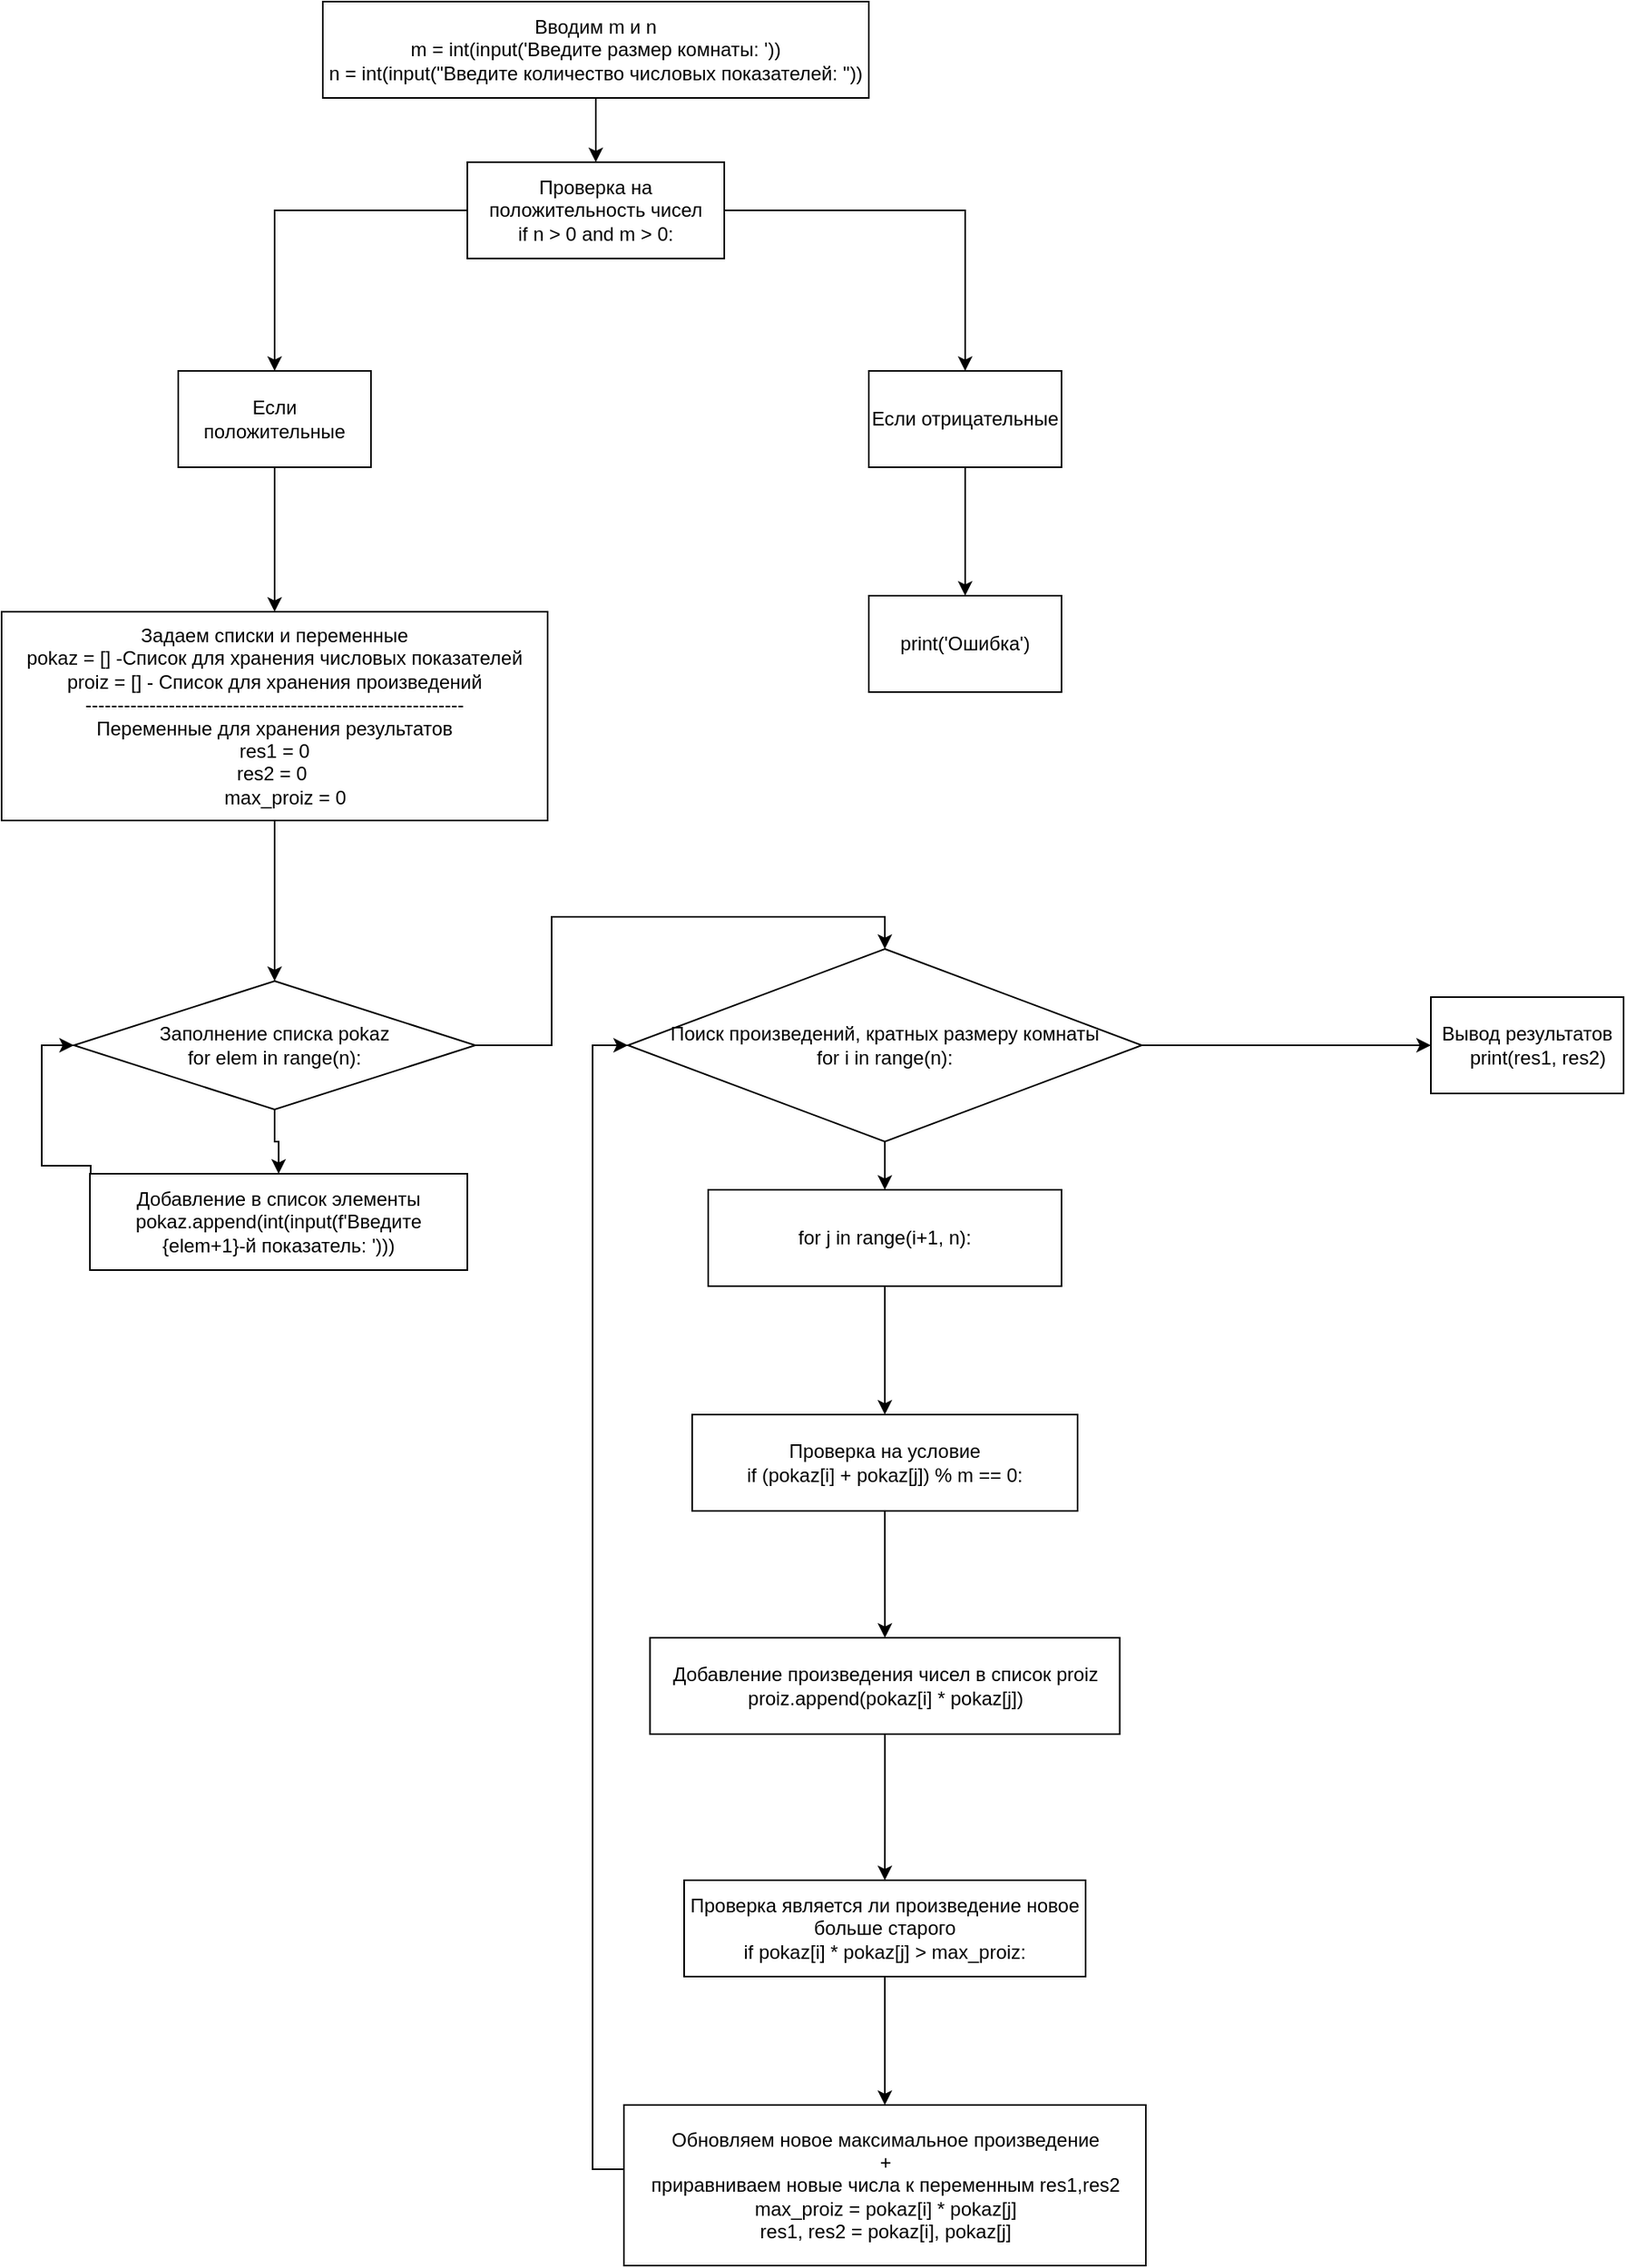 <mxfile version="24.0.7" type="github">
  <diagram name="Страница — 1" id="_upwlA8mfIHdITfHc2nm">
    <mxGraphModel dx="1639" dy="938" grid="1" gridSize="10" guides="1" tooltips="1" connect="1" arrows="1" fold="1" page="1" pageScale="1" pageWidth="827" pageHeight="1169" math="0" shadow="0">
      <root>
        <mxCell id="0" />
        <mxCell id="1" parent="0" />
        <mxCell id="JAXviO7n0gj8uLwgkm0j-7" value="" style="edgeStyle=orthogonalEdgeStyle;rounded=0;orthogonalLoop=1;jettySize=auto;html=1;" parent="1" source="JAXviO7n0gj8uLwgkm0j-1" target="JAXviO7n0gj8uLwgkm0j-6" edge="1">
          <mxGeometry relative="1" as="geometry" />
        </mxCell>
        <mxCell id="JAXviO7n0gj8uLwgkm0j-1" value="Вводим m и n&lt;div&gt;m = int(input(&#39;Введите размер комнаты: &#39;))&lt;br&gt;&lt;/div&gt;&lt;div&gt;n = int(input(&quot;Введите количество числовых показателей: &quot;))&lt;br&gt;&lt;/div&gt;" style="rounded=0;whiteSpace=wrap;html=1;" parent="1" vertex="1">
          <mxGeometry x="210" y="90" width="340" height="60" as="geometry" />
        </mxCell>
        <mxCell id="JAXviO7n0gj8uLwgkm0j-13" value="" style="edgeStyle=orthogonalEdgeStyle;rounded=0;orthogonalLoop=1;jettySize=auto;html=1;" parent="1" source="JAXviO7n0gj8uLwgkm0j-2" target="JAXviO7n0gj8uLwgkm0j-12" edge="1">
          <mxGeometry relative="1" as="geometry" />
        </mxCell>
        <mxCell id="JAXviO7n0gj8uLwgkm0j-2" value="Если положительные" style="whiteSpace=wrap;html=1;rounded=0;" parent="1" vertex="1">
          <mxGeometry x="120" y="320" width="120" height="60" as="geometry" />
        </mxCell>
        <mxCell id="JAXviO7n0gj8uLwgkm0j-11" value="" style="edgeStyle=orthogonalEdgeStyle;rounded=0;orthogonalLoop=1;jettySize=auto;html=1;" parent="1" source="JAXviO7n0gj8uLwgkm0j-4" target="JAXviO7n0gj8uLwgkm0j-10" edge="1">
          <mxGeometry relative="1" as="geometry" />
        </mxCell>
        <mxCell id="JAXviO7n0gj8uLwgkm0j-4" value="Если отрицательные" style="whiteSpace=wrap;html=1;rounded=0;" parent="1" vertex="1">
          <mxGeometry x="550" y="320" width="120" height="60" as="geometry" />
        </mxCell>
        <mxCell id="JAXviO7n0gj8uLwgkm0j-8" style="edgeStyle=orthogonalEdgeStyle;rounded=0;orthogonalLoop=1;jettySize=auto;html=1;entryX=0.5;entryY=0;entryDx=0;entryDy=0;" parent="1" source="JAXviO7n0gj8uLwgkm0j-6" target="JAXviO7n0gj8uLwgkm0j-2" edge="1">
          <mxGeometry relative="1" as="geometry" />
        </mxCell>
        <mxCell id="JAXviO7n0gj8uLwgkm0j-9" style="edgeStyle=orthogonalEdgeStyle;rounded=0;orthogonalLoop=1;jettySize=auto;html=1;entryX=0.5;entryY=0;entryDx=0;entryDy=0;" parent="1" source="JAXviO7n0gj8uLwgkm0j-6" target="JAXviO7n0gj8uLwgkm0j-4" edge="1">
          <mxGeometry relative="1" as="geometry" />
        </mxCell>
        <mxCell id="JAXviO7n0gj8uLwgkm0j-6" value="Проверка на положительность чисел&lt;div&gt;if n &amp;gt; 0 and m &amp;gt; 0:&lt;br&gt;&lt;/div&gt;" style="whiteSpace=wrap;html=1;rounded=0;" parent="1" vertex="1">
          <mxGeometry x="300" y="190" width="160" height="60" as="geometry" />
        </mxCell>
        <mxCell id="JAXviO7n0gj8uLwgkm0j-10" value="print(&#39;Ошибка&#39;)" style="whiteSpace=wrap;html=1;rounded=0;" parent="1" vertex="1">
          <mxGeometry x="550" y="460" width="120" height="60" as="geometry" />
        </mxCell>
        <mxCell id="JAXviO7n0gj8uLwgkm0j-17" value="" style="edgeStyle=orthogonalEdgeStyle;rounded=0;orthogonalLoop=1;jettySize=auto;html=1;" parent="1" source="JAXviO7n0gj8uLwgkm0j-12" target="JAXviO7n0gj8uLwgkm0j-16" edge="1">
          <mxGeometry relative="1" as="geometry" />
        </mxCell>
        <mxCell id="JAXviO7n0gj8uLwgkm0j-12" value="Задаем списки и переменные&lt;div&gt;pokaz = [] -Список для хранения числовых показателей&lt;br&gt;&lt;/div&gt;&lt;div&gt;proiz = [] -&amp;nbsp;Список для хранения произведений&lt;br&gt;&lt;/div&gt;&lt;div&gt;-----------------------------------------------------------&lt;/div&gt;&lt;div&gt;Переменные для хранения результатов&lt;br&gt;&lt;/div&gt;&lt;div&gt;&lt;div&gt;res1 = 0&lt;/div&gt;&lt;div&gt;&lt;span style=&quot;background-color: initial;&quot;&gt;res2 = 0&amp;nbsp;&lt;/span&gt;&lt;/div&gt;&lt;div&gt;&amp;nbsp; &amp;nbsp; max_proiz = 0&lt;/div&gt;&lt;/div&gt;" style="whiteSpace=wrap;html=1;rounded=0;" parent="1" vertex="1">
          <mxGeometry x="10" y="470" width="340" height="130" as="geometry" />
        </mxCell>
        <mxCell id="j63QwOxNZ09gfsBrBqyZ-2" value="" style="edgeStyle=orthogonalEdgeStyle;rounded=0;orthogonalLoop=1;jettySize=auto;html=1;" edge="1" parent="1" source="JAXviO7n0gj8uLwgkm0j-16" target="j63QwOxNZ09gfsBrBqyZ-1">
          <mxGeometry relative="1" as="geometry" />
        </mxCell>
        <mxCell id="j63QwOxNZ09gfsBrBqyZ-7" style="edgeStyle=orthogonalEdgeStyle;rounded=0;orthogonalLoop=1;jettySize=auto;html=1;entryX=0.5;entryY=0;entryDx=0;entryDy=0;" edge="1" parent="1" source="JAXviO7n0gj8uLwgkm0j-16" target="j63QwOxNZ09gfsBrBqyZ-5">
          <mxGeometry relative="1" as="geometry" />
        </mxCell>
        <mxCell id="JAXviO7n0gj8uLwgkm0j-16" value="Заполнение списка pokaz&lt;div&gt;for elem in range(n):&lt;br&gt;&lt;/div&gt;" style="rhombus;whiteSpace=wrap;html=1;rounded=0;" parent="1" vertex="1">
          <mxGeometry x="55" y="700" width="250" height="80" as="geometry" />
        </mxCell>
        <mxCell id="j63QwOxNZ09gfsBrBqyZ-3" style="edgeStyle=orthogonalEdgeStyle;rounded=0;orthogonalLoop=1;jettySize=auto;html=1;entryX=0;entryY=0.5;entryDx=0;entryDy=0;" edge="1" parent="1" target="JAXviO7n0gj8uLwgkm0j-16">
          <mxGeometry relative="1" as="geometry">
            <mxPoint x="65" y="850" as="sourcePoint" />
            <mxPoint x="-40" y="720" as="targetPoint" />
          </mxGeometry>
        </mxCell>
        <mxCell id="j63QwOxNZ09gfsBrBqyZ-1" value="&lt;div&gt;Добавление в список элементы&lt;/div&gt;pokaz.append(int(input(f&#39;Введите {elem+1}-й показатель: &#39;)))" style="whiteSpace=wrap;html=1;rounded=0;" vertex="1" parent="1">
          <mxGeometry x="65" y="820" width="235" height="60" as="geometry" />
        </mxCell>
        <mxCell id="j63QwOxNZ09gfsBrBqyZ-9" value="" style="edgeStyle=orthogonalEdgeStyle;rounded=0;orthogonalLoop=1;jettySize=auto;html=1;" edge="1" parent="1" source="j63QwOxNZ09gfsBrBqyZ-5" target="j63QwOxNZ09gfsBrBqyZ-8">
          <mxGeometry relative="1" as="geometry" />
        </mxCell>
        <mxCell id="j63QwOxNZ09gfsBrBqyZ-20" value="" style="edgeStyle=orthogonalEdgeStyle;rounded=0;orthogonalLoop=1;jettySize=auto;html=1;" edge="1" parent="1" source="j63QwOxNZ09gfsBrBqyZ-5" target="j63QwOxNZ09gfsBrBqyZ-19">
          <mxGeometry relative="1" as="geometry" />
        </mxCell>
        <mxCell id="j63QwOxNZ09gfsBrBqyZ-5" value="Поиск произведений, кратных размеру комнаты&lt;div&gt;for i in range(n):&lt;br&gt;&lt;/div&gt;" style="rhombus;whiteSpace=wrap;html=1;rounded=0;" vertex="1" parent="1">
          <mxGeometry x="400" y="680" width="320" height="120" as="geometry" />
        </mxCell>
        <mxCell id="j63QwOxNZ09gfsBrBqyZ-11" value="" style="edgeStyle=orthogonalEdgeStyle;rounded=0;orthogonalLoop=1;jettySize=auto;html=1;" edge="1" parent="1" source="j63QwOxNZ09gfsBrBqyZ-8" target="j63QwOxNZ09gfsBrBqyZ-10">
          <mxGeometry relative="1" as="geometry" />
        </mxCell>
        <mxCell id="j63QwOxNZ09gfsBrBqyZ-8" value="&lt;div&gt;&lt;span style=&quot;background-color: initial;&quot;&gt;for j in range(i+1, n):&lt;/span&gt;&lt;br&gt;&lt;/div&gt;" style="whiteSpace=wrap;html=1;rounded=0;" vertex="1" parent="1">
          <mxGeometry x="450" y="830" width="220" height="60" as="geometry" />
        </mxCell>
        <mxCell id="j63QwOxNZ09gfsBrBqyZ-13" value="" style="edgeStyle=orthogonalEdgeStyle;rounded=0;orthogonalLoop=1;jettySize=auto;html=1;" edge="1" parent="1" source="j63QwOxNZ09gfsBrBqyZ-10" target="j63QwOxNZ09gfsBrBqyZ-12">
          <mxGeometry relative="1" as="geometry" />
        </mxCell>
        <mxCell id="j63QwOxNZ09gfsBrBqyZ-10" value="Проверка на условие&lt;div&gt;if (pokaz[i] + pokaz[j]) % m == 0:&lt;br&gt;&lt;/div&gt;" style="whiteSpace=wrap;html=1;rounded=0;" vertex="1" parent="1">
          <mxGeometry x="440" y="970" width="240" height="60" as="geometry" />
        </mxCell>
        <mxCell id="j63QwOxNZ09gfsBrBqyZ-15" value="" style="edgeStyle=orthogonalEdgeStyle;rounded=0;orthogonalLoop=1;jettySize=auto;html=1;" edge="1" parent="1" source="j63QwOxNZ09gfsBrBqyZ-12" target="j63QwOxNZ09gfsBrBqyZ-14">
          <mxGeometry relative="1" as="geometry" />
        </mxCell>
        <UserObject label="&lt;div&gt;Добавление произведения чисел в список proiz&lt;/div&gt;proiz.append(pokaz[i] * pokaz[j])" link="proiz.append(pokaz[i] * pokaz[j])" id="j63QwOxNZ09gfsBrBqyZ-12">
          <mxCell style="whiteSpace=wrap;html=1;rounded=0;" vertex="1" parent="1">
            <mxGeometry x="413.75" y="1109" width="292.5" height="60" as="geometry" />
          </mxCell>
        </UserObject>
        <mxCell id="j63QwOxNZ09gfsBrBqyZ-17" value="" style="edgeStyle=orthogonalEdgeStyle;rounded=0;orthogonalLoop=1;jettySize=auto;html=1;" edge="1" parent="1" source="j63QwOxNZ09gfsBrBqyZ-14" target="j63QwOxNZ09gfsBrBqyZ-16">
          <mxGeometry relative="1" as="geometry" />
        </mxCell>
        <mxCell id="j63QwOxNZ09gfsBrBqyZ-14" value="&lt;div&gt;Проверка является ли произведение новое больше старого&lt;/div&gt;if pokaz[i] * pokaz[j] &amp;gt; max_proiz:" style="whiteSpace=wrap;html=1;rounded=0;" vertex="1" parent="1">
          <mxGeometry x="435" y="1260" width="250" height="60" as="geometry" />
        </mxCell>
        <mxCell id="j63QwOxNZ09gfsBrBqyZ-18" style="edgeStyle=orthogonalEdgeStyle;rounded=0;orthogonalLoop=1;jettySize=auto;html=1;entryX=0;entryY=0.5;entryDx=0;entryDy=0;" edge="1" parent="1" source="j63QwOxNZ09gfsBrBqyZ-16" target="j63QwOxNZ09gfsBrBqyZ-5">
          <mxGeometry relative="1" as="geometry">
            <Array as="points">
              <mxPoint x="378" y="1440" />
              <mxPoint x="378" y="740" />
            </Array>
          </mxGeometry>
        </mxCell>
        <mxCell id="j63QwOxNZ09gfsBrBqyZ-16" value="&lt;div&gt;Обновляем новое максимальное произведение&lt;/div&gt;&lt;div&gt;+&lt;/div&gt;&lt;div&gt;приравниваем новые числа к переменным res1,res2&lt;/div&gt;max_proiz = pokaz[i] * pokaz[j]&lt;div&gt;&lt;span style=&quot;background-color: initial;&quot;&gt;res1, res2 = pokaz[i], pokaz[j]&lt;/span&gt;&lt;/div&gt;" style="whiteSpace=wrap;html=1;rounded=0;" vertex="1" parent="1">
          <mxGeometry x="397.5" y="1400" width="325" height="100" as="geometry" />
        </mxCell>
        <mxCell id="j63QwOxNZ09gfsBrBqyZ-19" value="&lt;div&gt;Вывод результатов&lt;/div&gt;&lt;div&gt;&amp;nbsp; &amp;nbsp; print(res1, res2)&lt;/div&gt;" style="whiteSpace=wrap;html=1;rounded=0;" vertex="1" parent="1">
          <mxGeometry x="900" y="710" width="120" height="60" as="geometry" />
        </mxCell>
      </root>
    </mxGraphModel>
  </diagram>
</mxfile>
